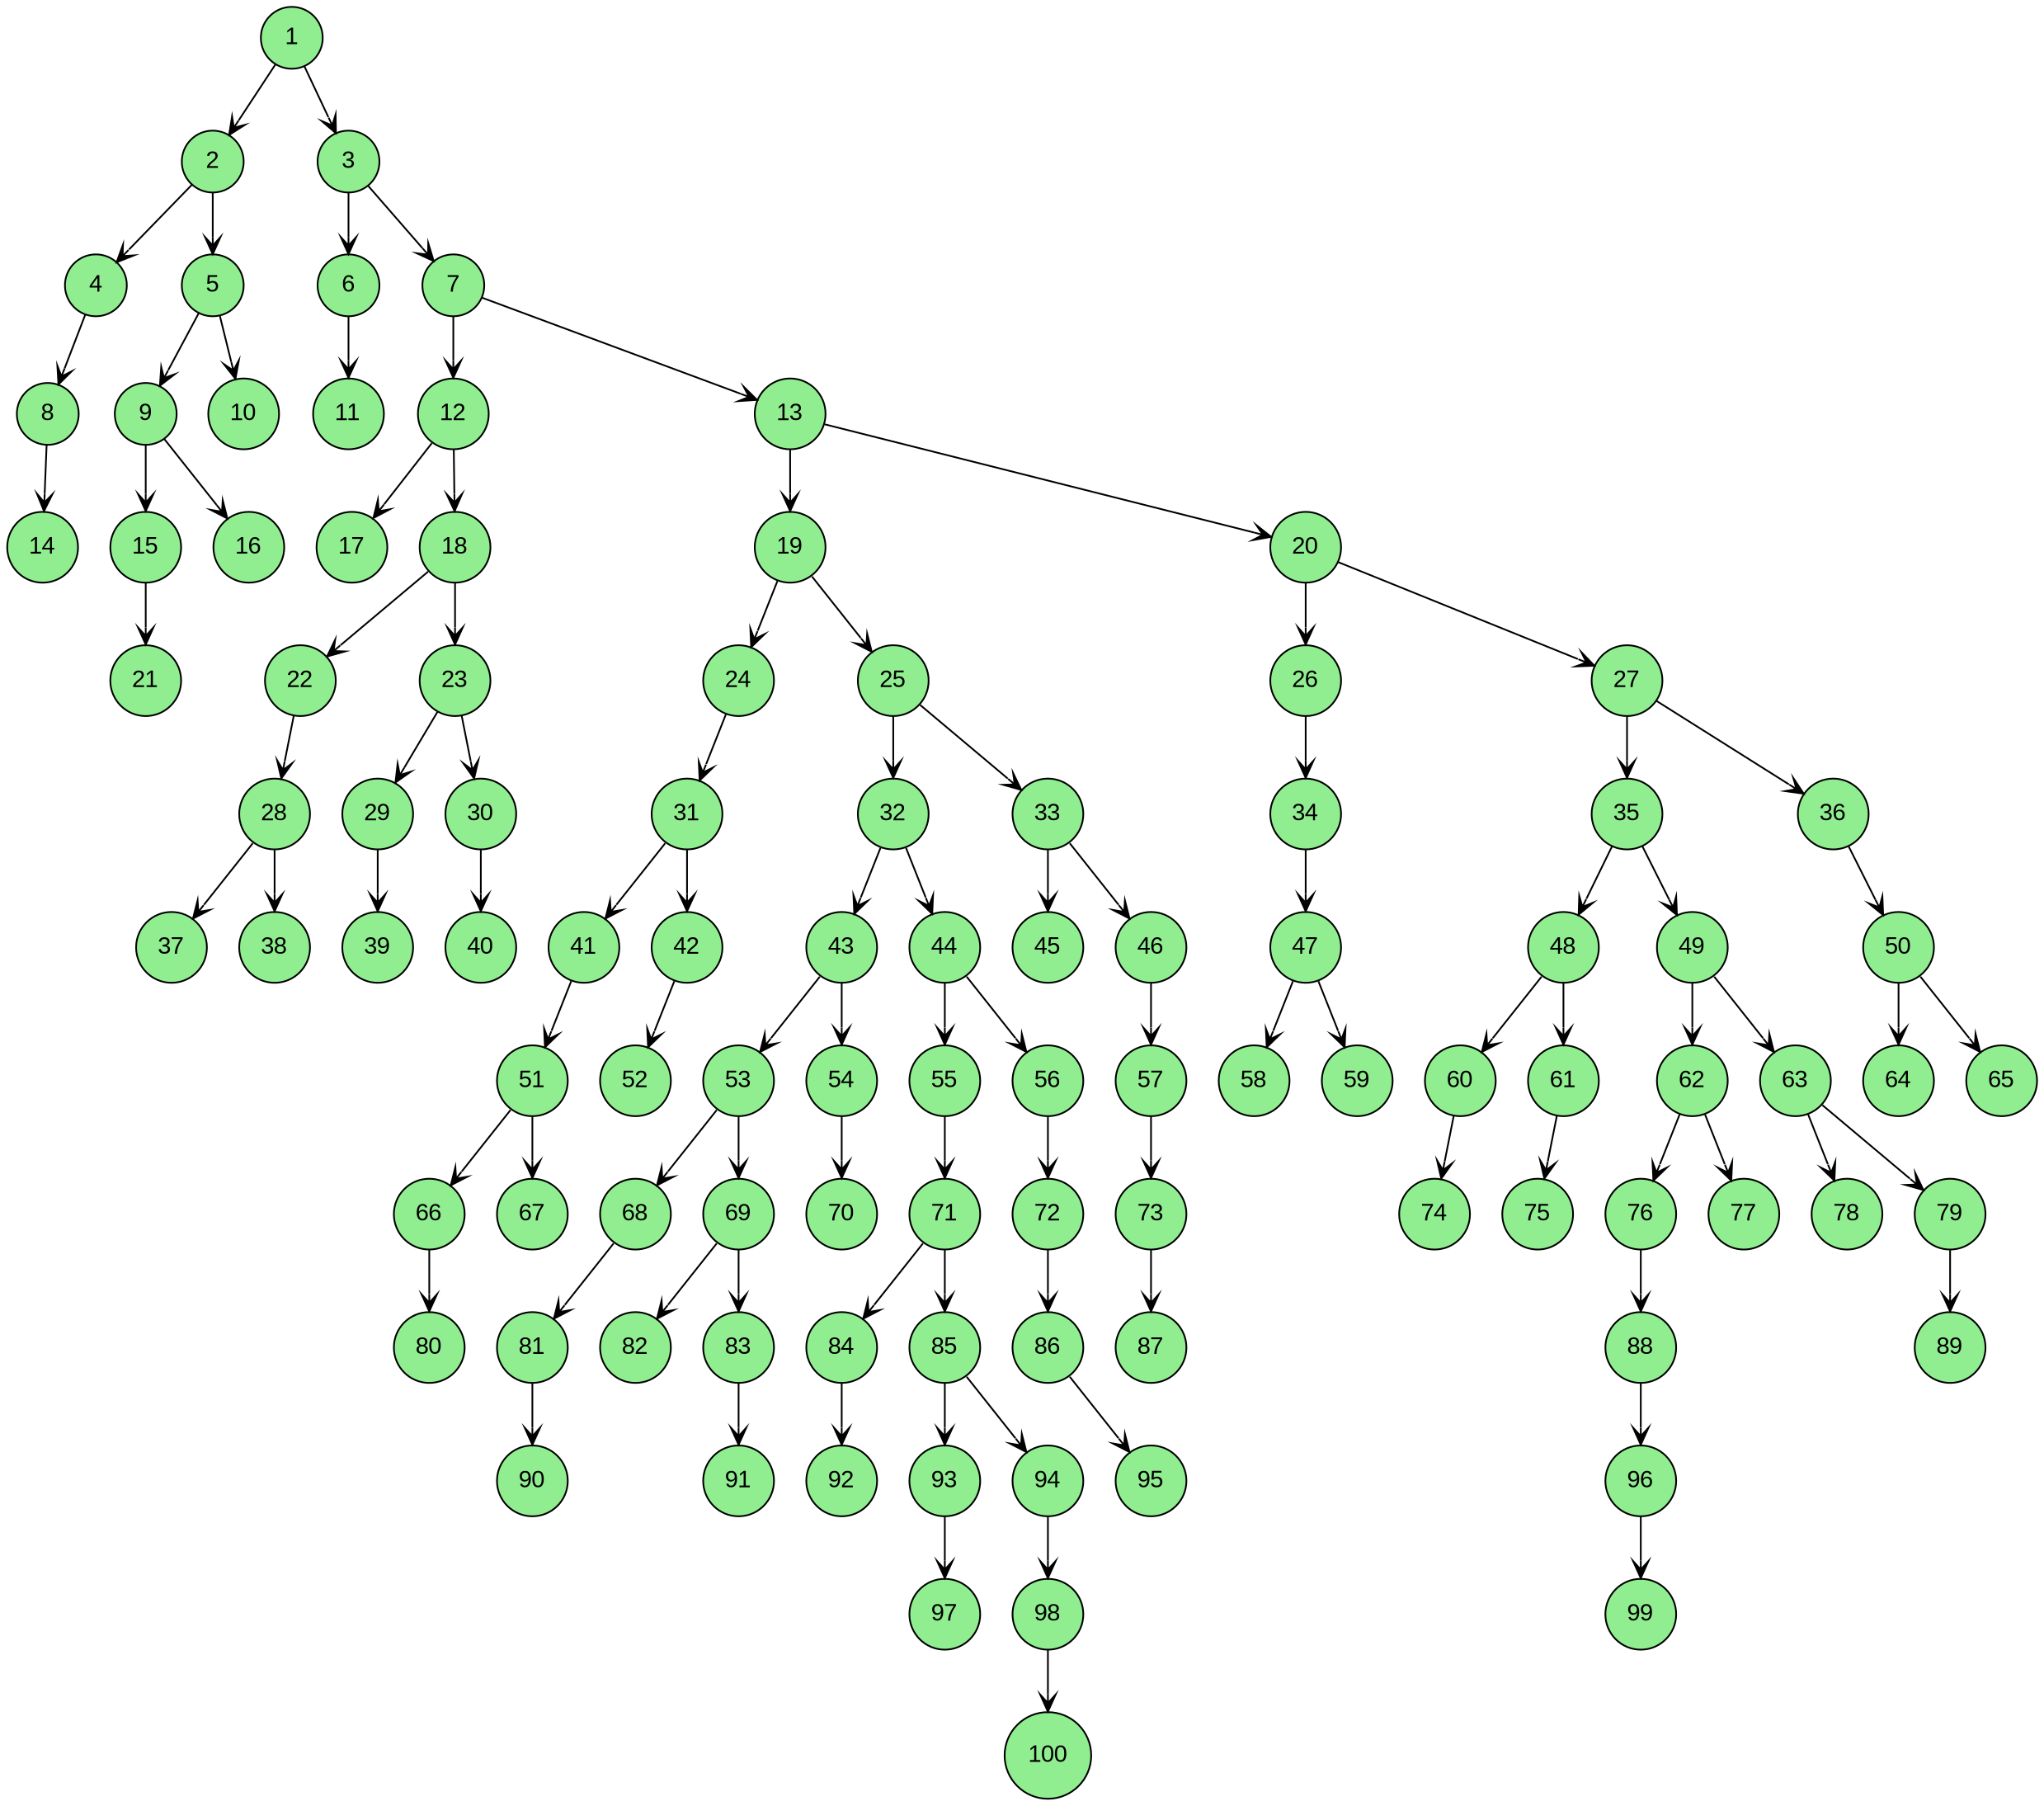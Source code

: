 digraph BinaryTree {
    node [shape=circle, style=filled, fillcolor=lightgreen, fontname="Arial"];
    edge [arrowhead=vee, color=lightbrown];
    node1 [label="1"];
    node2 [label="2"];
    node1 -> node2;
    node4 [label="4"];
    node2 -> node4;
    node8 [label="8"];
    node4 -> node8;
    node14 [label="14"];
    node8 -> node14;
    node5 [label="5"];
    node2 -> node5;
    node9 [label="9"];
    node5 -> node9;
    node15 [label="15"];
    node9 -> node15;
    node21 [label="21"];
    node15 -> node21;
    node16 [label="16"];
    node9 -> node16;
    node10 [label="10"];
    node5 -> node10;
    node3 [label="3"];
    node1 -> node3;
    node6 [label="6"];
    node3 -> node6;
    node11 [label="11"];
    node6 -> node11;
    node7 [label="7"];
    node3 -> node7;
    node12 [label="12"];
    node7 -> node12;
    node17 [label="17"];
    node12 -> node17;
    node18 [label="18"];
    node12 -> node18;
    node22 [label="22"];
    node18 -> node22;
    node28 [label="28"];
    node22 -> node28;
    node37 [label="37"];
    node28 -> node37;
    node38 [label="38"];
    node28 -> node38;
    node23 [label="23"];
    node18 -> node23;
    node29 [label="29"];
    node23 -> node29;
    node39 [label="39"];
    node29 -> node39;
    node30 [label="30"];
    node23 -> node30;
    node40 [label="40"];
    node30 -> node40;
    node13 [label="13"];
    node7 -> node13;
    node19 [label="19"];
    node13 -> node19;
    node24 [label="24"];
    node19 -> node24;
    node31 [label="31"];
    node24 -> node31;
    node41 [label="41"];
    node31 -> node41;
    node51 [label="51"];
    node41 -> node51;
    node66 [label="66"];
    node51 -> node66;
    node80 [label="80"];
    node66 -> node80;
    node67 [label="67"];
    node51 -> node67;
    node42 [label="42"];
    node31 -> node42;
    node52 [label="52"];
    node42 -> node52;
    node25 [label="25"];
    node19 -> node25;
    node32 [label="32"];
    node25 -> node32;
    node43 [label="43"];
    node32 -> node43;
    node53 [label="53"];
    node43 -> node53;
    node68 [label="68"];
    node53 -> node68;
    node81 [label="81"];
    node68 -> node81;
    node90 [label="90"];
    node81 -> node90;
    node69 [label="69"];
    node53 -> node69;
    node82 [label="82"];
    node69 -> node82;
    node83 [label="83"];
    node69 -> node83;
    node91 [label="91"];
    node83 -> node91;
    node54 [label="54"];
    node43 -> node54;
    node70 [label="70"];
    node54 -> node70;
    node44 [label="44"];
    node32 -> node44;
    node55 [label="55"];
    node44 -> node55;
    node71 [label="71"];
    node55 -> node71;
    node84 [label="84"];
    node71 -> node84;
    node92 [label="92"];
    node84 -> node92;
    node85 [label="85"];
    node71 -> node85;
    node93 [label="93"];
    node85 -> node93;
    node97 [label="97"];
    node93 -> node97;
    node94 [label="94"];
    node85 -> node94;
    node98 [label="98"];
    node94 -> node98;
    node100 [label="100"];
    node98 -> node100;
    node56 [label="56"];
    node44 -> node56;
    node72 [label="72"];
    node56 -> node72;
    node86 [label="86"];
    node72 -> node86;
    node95 [label="95"];
    node86 -> node95;
    node33 [label="33"];
    node25 -> node33;
    node45 [label="45"];
    node33 -> node45;
    node46 [label="46"];
    node33 -> node46;
    node57 [label="57"];
    node46 -> node57;
    node73 [label="73"];
    node57 -> node73;
    node87 [label="87"];
    node73 -> node87;
    node20 [label="20"];
    node13 -> node20;
    node26 [label="26"];
    node20 -> node26;
    node34 [label="34"];
    node26 -> node34;
    node47 [label="47"];
    node34 -> node47;
    node58 [label="58"];
    node47 -> node58;
    node59 [label="59"];
    node47 -> node59;
    node27 [label="27"];
    node20 -> node27;
    node35 [label="35"];
    node27 -> node35;
    node48 [label="48"];
    node35 -> node48;
    node60 [label="60"];
    node48 -> node60;
    node74 [label="74"];
    node60 -> node74;
    node61 [label="61"];
    node48 -> node61;
    node75 [label="75"];
    node61 -> node75;
    node49 [label="49"];
    node35 -> node49;
    node62 [label="62"];
    node49 -> node62;
    node76 [label="76"];
    node62 -> node76;
    node88 [label="88"];
    node76 -> node88;
    node96 [label="96"];
    node88 -> node96;
    node99 [label="99"];
    node96 -> node99;
    node77 [label="77"];
    node62 -> node77;
    node63 [label="63"];
    node49 -> node63;
    node78 [label="78"];
    node63 -> node78;
    node79 [label="79"];
    node63 -> node79;
    node89 [label="89"];
    node79 -> node89;
    node36 [label="36"];
    node27 -> node36;
    node50 [label="50"];
    node36 -> node50;
    node64 [label="64"];
    node50 -> node64;
    node65 [label="65"];
    node50 -> node65;
}
